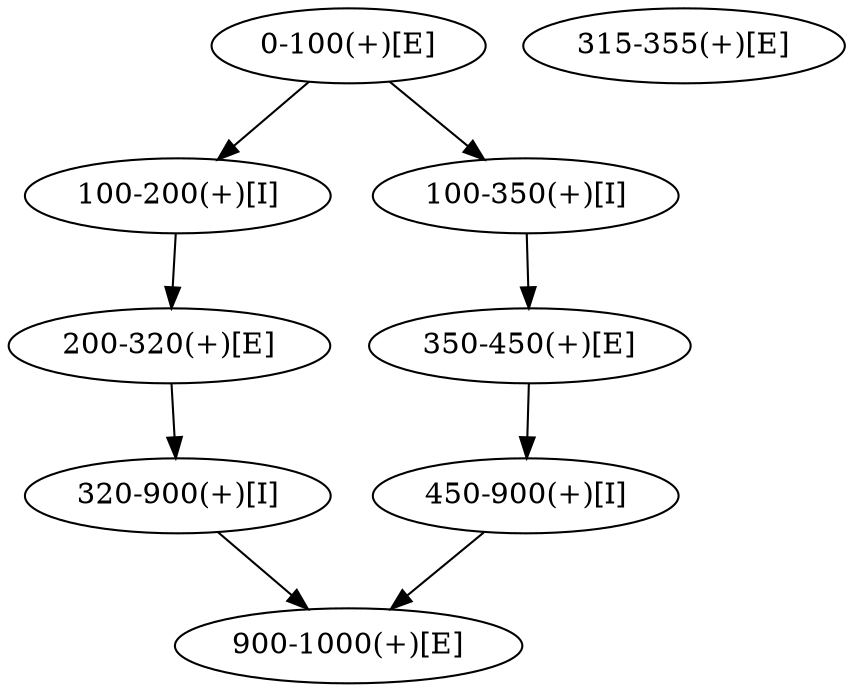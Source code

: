 strict digraph G {
"0-100(+)[E]" [ids="A.1.1.1,B.1.1.1"];
"100-200(+)[I]" [ids="A.1.1"];
"450-900(+)[I]" [ids="B.1.1"];
"320-900(+)[I]" [ids="A.1.1"];
"900-1000(+)[E]" [ids="A.1.1.3,B.1.1.3"];
"350-450(+)[E]" [ids="B.1.1.2"];
"100-350(+)[I]" [ids="B.1.1"];
"200-320(+)[E]" [ids="A.1.1.2"];
"315-355(+)[E]" [ids="C.1.1.1"];
"0-100(+)[E]" -> "100-200(+)[I]";
"0-100(+)[E]" -> "100-350(+)[I]";
"100-200(+)[I]" -> "200-320(+)[E]";
"450-900(+)[I]" -> "900-1000(+)[E]";
"320-900(+)[I]" -> "900-1000(+)[E]";
"350-450(+)[E]" -> "450-900(+)[I]";
"100-350(+)[I]" -> "350-450(+)[E]";
"200-320(+)[E]" -> "320-900(+)[I]";
}
